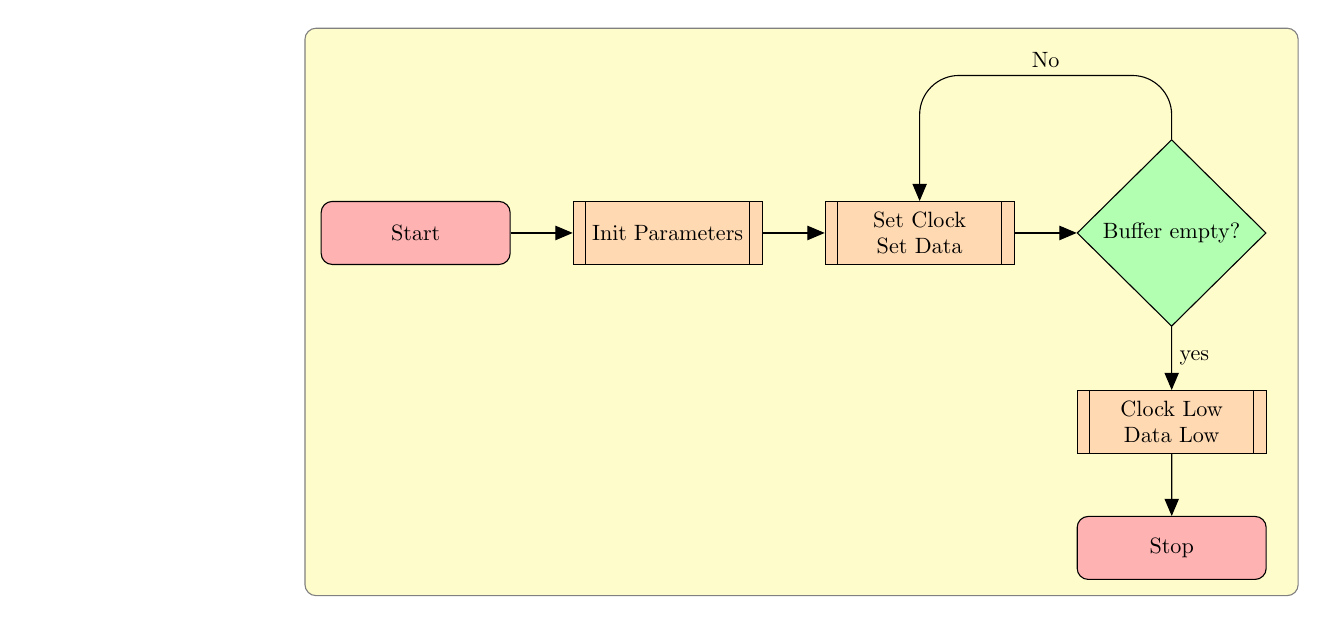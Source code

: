 \usetikzlibrary{shapes.geometric, arrows}
\usetikzlibrary{shapes, arrows}
\usetikzlibrary{positioning}
\usetikzlibrary{arrows.meta, bending}
\usetikzlibrary{calc}
\newcommand\ppbb{path picture bounding box}
\pgfdeclarelayer{background}

\tikzstyle{startstop} = [rectangle, rounded corners, minimum width=3cm, minimum height=1cm,text centered, draw=black, fill=red!30]
\tikzstyle{io} = [trapezium, trapezium left angle=70, trapezium right angle=110, minimum width=3cm, minimum height=1cm, text centered, draw=black, fill=blue!30]
\tikzstyle{process} = [rectangle, minimum width=3cm, minimum height=1cm, text centered, text width=3cm, draw=black, fill=orange!30]
\tikzstyle{decision} = [diamond, minimum width=3cm, minimum height=1cm, text centered, draw=black, fill=green!30]
\tikzstyle{arrow} = [thick,->,>=stealth]
\tikzstyle{subprocess} = [rectangle, draw=black, fill=orange!30,
                     minimum width=3cm, minimum height=1cm,inner xsep=3mm,
                     text width =\pgfkeysvalueof{/pgf/minimum width}-2*\pgfkeysvalueof{/pgf/inner xsep},
                     align=flush center,
                     path picture={\draw 
    ([xshift =2mm] \ppbb.north west) -- ([xshift= 2mm] \ppbb.south west)
    ([xshift=-2mm] \ppbb.north east) -- ([xshift=-2mm] \ppbb.south east);
                                  }]
\def\xs{2cm}


\begin{tikzpicture}[node distance=2cm, >=triangle 45]
\begin{scope}[scale=.8, transform shape]

\node (start) [startstop] {Start};
\node (init) [subprocess, right of=start, xshift=\xs] {Init Parameters};
\node (a) [subprocess, right of=init, xshift=\xs] {Set Clock\\Set Data};
\node (check) [decision, right of=a, xshift=\xs] {Buffer empty?};
\node (d) [subprocess, below of=check, yshift=-1cm] {Clock Low\\Data Low};
\node (stop) [startstop, below of=d] {Stop};
\coordinate (H1) at ($(a) + (2cm,2.5cm)$);

\draw [->] (start) -- (init);
\draw [->] (init) -- (a);
\draw [->] (a) -- (check);
\draw[rounded corners =5mm,->] (check.north) |- (H1) node [anchor=center, above]{No} -| (a.north);
\draw [->] (check) -- node [anchor=center, right]{yes}(d);
\draw [->] (d) -- (stop);

 \begin{pgfonlayer}{background}
        % Compute a few helper coordinates
        \draw[fill=yellow!20,rounded corners, draw=black!50]
            ($(start.west |- H1) + (-.25,.75)$) rectangle ($(stop.east |- stop.south) + (.5,-.25)$);
    \end{pgfonlayer}
\end{scope}
\end{tikzpicture}